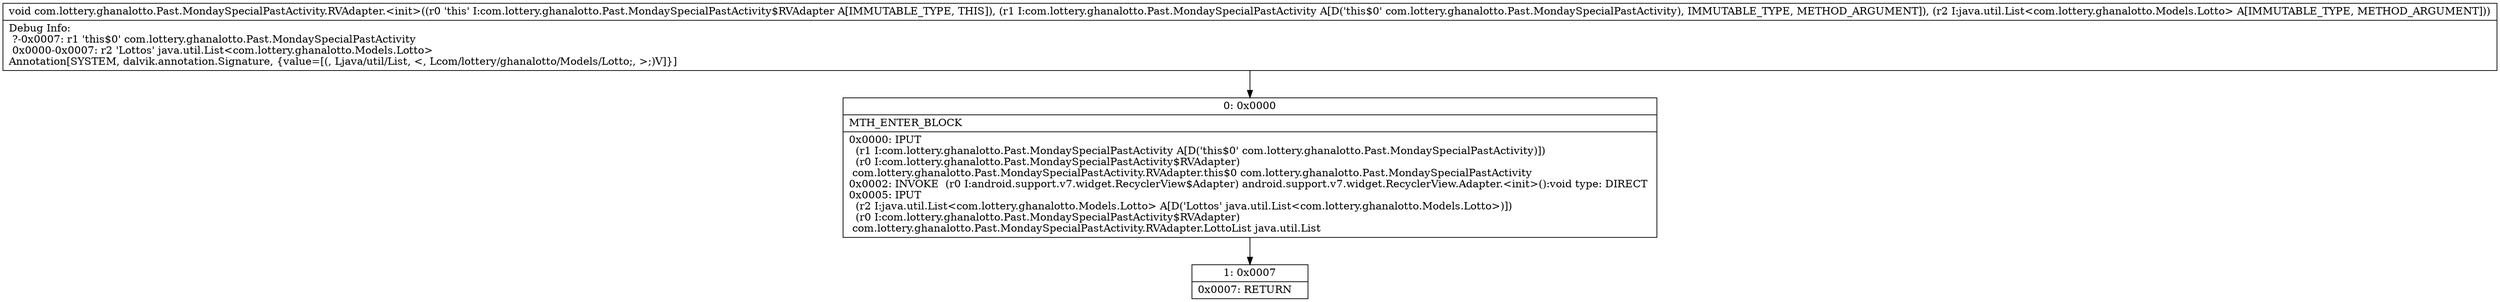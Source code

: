 digraph "CFG forcom.lottery.ghanalotto.Past.MondaySpecialPastActivity.RVAdapter.\<init\>(Lcom\/lottery\/ghanalotto\/Past\/MondaySpecialPastActivity;Ljava\/util\/List;)V" {
Node_0 [shape=record,label="{0\:\ 0x0000|MTH_ENTER_BLOCK\l|0x0000: IPUT  \l  (r1 I:com.lottery.ghanalotto.Past.MondaySpecialPastActivity A[D('this$0' com.lottery.ghanalotto.Past.MondaySpecialPastActivity)])\l  (r0 I:com.lottery.ghanalotto.Past.MondaySpecialPastActivity$RVAdapter)\l com.lottery.ghanalotto.Past.MondaySpecialPastActivity.RVAdapter.this$0 com.lottery.ghanalotto.Past.MondaySpecialPastActivity \l0x0002: INVOKE  (r0 I:android.support.v7.widget.RecyclerView$Adapter) android.support.v7.widget.RecyclerView.Adapter.\<init\>():void type: DIRECT \l0x0005: IPUT  \l  (r2 I:java.util.List\<com.lottery.ghanalotto.Models.Lotto\> A[D('Lottos' java.util.List\<com.lottery.ghanalotto.Models.Lotto\>)])\l  (r0 I:com.lottery.ghanalotto.Past.MondaySpecialPastActivity$RVAdapter)\l com.lottery.ghanalotto.Past.MondaySpecialPastActivity.RVAdapter.LottoList java.util.List \l}"];
Node_1 [shape=record,label="{1\:\ 0x0007|0x0007: RETURN   \l}"];
MethodNode[shape=record,label="{void com.lottery.ghanalotto.Past.MondaySpecialPastActivity.RVAdapter.\<init\>((r0 'this' I:com.lottery.ghanalotto.Past.MondaySpecialPastActivity$RVAdapter A[IMMUTABLE_TYPE, THIS]), (r1 I:com.lottery.ghanalotto.Past.MondaySpecialPastActivity A[D('this$0' com.lottery.ghanalotto.Past.MondaySpecialPastActivity), IMMUTABLE_TYPE, METHOD_ARGUMENT]), (r2 I:java.util.List\<com.lottery.ghanalotto.Models.Lotto\> A[IMMUTABLE_TYPE, METHOD_ARGUMENT]))  | Debug Info:\l  ?\-0x0007: r1 'this$0' com.lottery.ghanalotto.Past.MondaySpecialPastActivity\l  0x0000\-0x0007: r2 'Lottos' java.util.List\<com.lottery.ghanalotto.Models.Lotto\>\lAnnotation[SYSTEM, dalvik.annotation.Signature, \{value=[(, Ljava\/util\/List, \<, Lcom\/lottery\/ghanalotto\/Models\/Lotto;, \>;)V]\}]\l}"];
MethodNode -> Node_0;
Node_0 -> Node_1;
}

